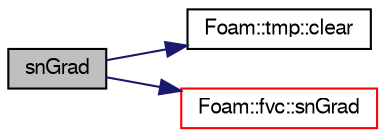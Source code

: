 digraph "snGrad"
{
  bgcolor="transparent";
  edge [fontname="FreeSans",fontsize="10",labelfontname="FreeSans",labelfontsize="10"];
  node [fontname="FreeSans",fontsize="10",shape=record];
  rankdir="LR";
  Node2363 [label="snGrad",height=0.2,width=0.4,color="black", fillcolor="grey75", style="filled", fontcolor="black"];
  Node2363 -> Node2364 [color="midnightblue",fontsize="10",style="solid",fontname="FreeSans"];
  Node2364 [label="Foam::tmp::clear",height=0.2,width=0.4,color="black",URL="$a25962.html#adf1d9633e64d0de6a36e0af17ccd8163",tooltip="If object pointer points to valid object: "];
  Node2363 -> Node2365 [color="midnightblue",fontsize="10",style="solid",fontname="FreeSans"];
  Node2365 [label="Foam::fvc::snGrad",height=0.2,width=0.4,color="red",URL="$a21134.html#a15da734ee906cb52cf17937ab84c41a0"];
}
